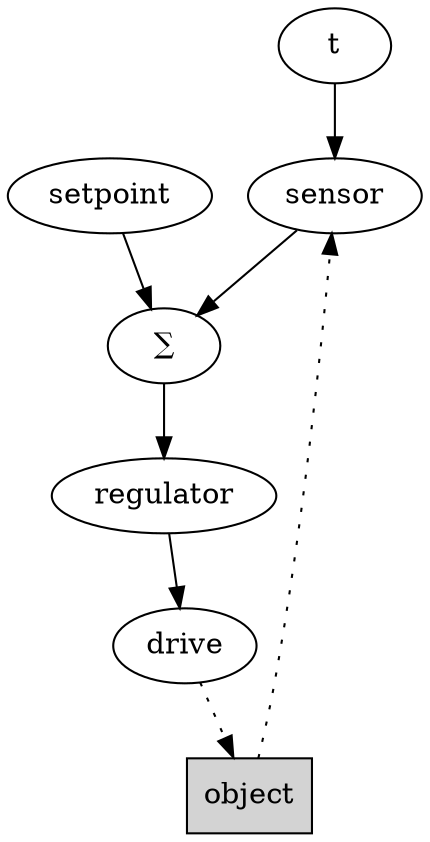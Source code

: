 digraph PID {
  t -> sensor;
  { setpoint, sensor} -> summator;
  summator [label = "∑"]
  summator -> regulator -> drive;
  object -> sensor [style = dotted];
  drive-> object [style = dotted];
  object [style = filled, shape = box];
}
